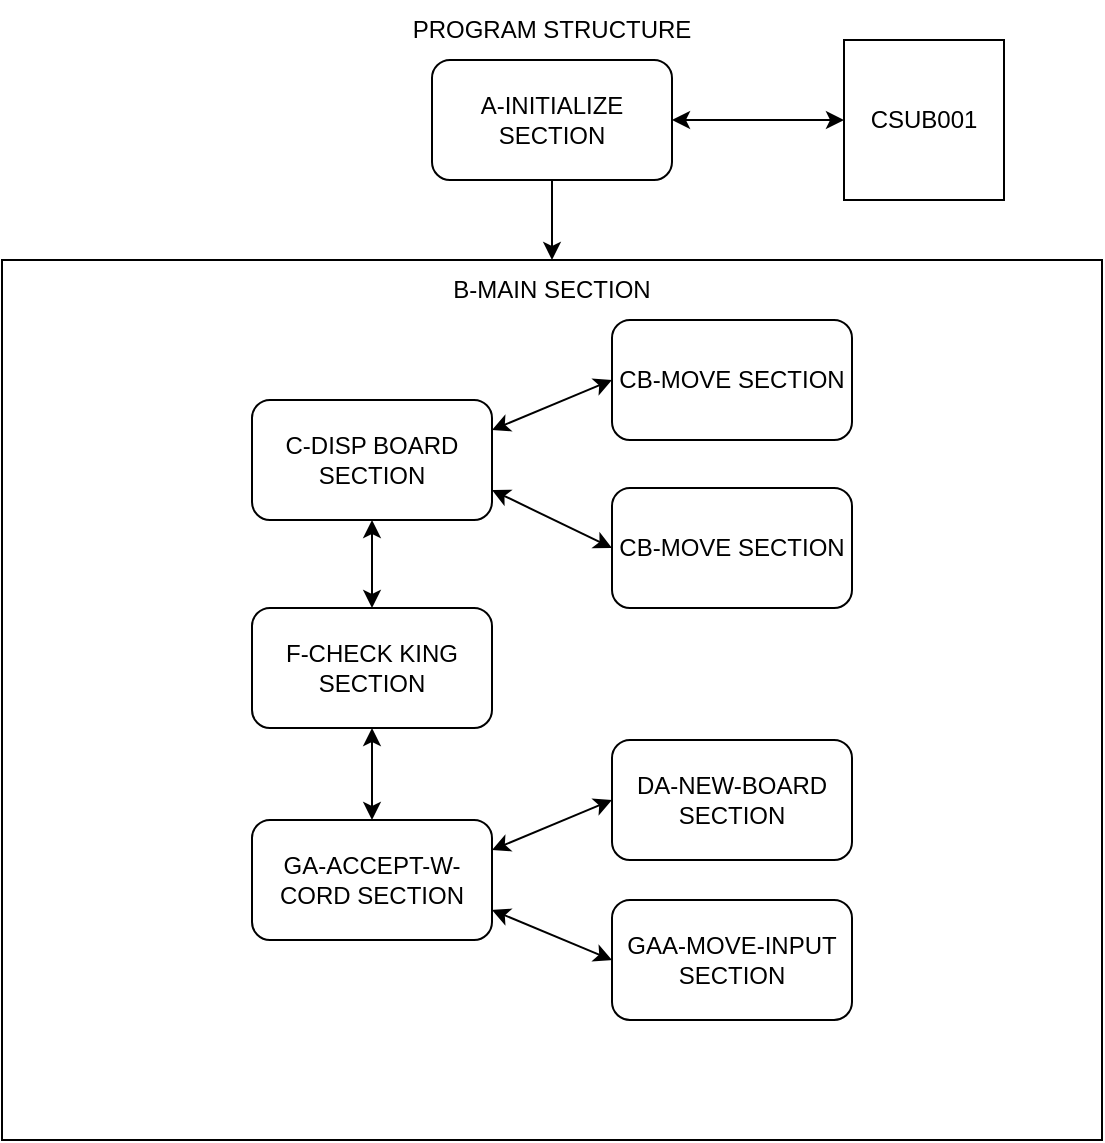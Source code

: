 <mxfile version="20.8.15" type="github"><diagram name="Page-1" id="gGINDXGc2U4khtVeVcH1"><mxGraphModel dx="1235" dy="787" grid="1" gridSize="10" guides="1" tooltips="1" connect="1" arrows="1" fold="1" page="1" pageScale="1" pageWidth="827" pageHeight="1169" math="0" shadow="0"><root><mxCell id="0"/><mxCell id="1" parent="0"/><mxCell id="PeijjbBiTc5guUV4DJGg-12" value="" style="rounded=0;whiteSpace=wrap;html=1;glass=0;fillColor=none;" vertex="1" parent="1"><mxGeometry x="139" y="130" width="550" height="440" as="geometry"/></mxCell><mxCell id="PeijjbBiTc5guUV4DJGg-1" value="A-INITIALIZE SECTION" style="rounded=1;whiteSpace=wrap;html=1;" vertex="1" parent="1"><mxGeometry x="354" y="30" width="120" height="60" as="geometry"/></mxCell><mxCell id="PeijjbBiTc5guUV4DJGg-3" value="PROGRAM STRUCTURE" style="text;html=1;strokeColor=none;fillColor=none;align=center;verticalAlign=middle;whiteSpace=wrap;rounded=0;" vertex="1" parent="1"><mxGeometry x="316" width="196" height="30" as="geometry"/></mxCell><mxCell id="PeijjbBiTc5guUV4DJGg-4" value="" style="endArrow=classic;startArrow=classic;html=1;rounded=0;entryX=1;entryY=0.5;entryDx=0;entryDy=0;" edge="1" parent="1" target="PeijjbBiTc5guUV4DJGg-1"><mxGeometry width="50" height="50" relative="1" as="geometry"><mxPoint x="560" y="60" as="sourcePoint"/><mxPoint x="390" y="110" as="targetPoint"/><Array as="points"><mxPoint x="560" y="60"/></Array></mxGeometry></mxCell><mxCell id="PeijjbBiTc5guUV4DJGg-5" value="CSUB001" style="whiteSpace=wrap;html=1;aspect=fixed;" vertex="1" parent="1"><mxGeometry x="560" y="20" width="80" height="80" as="geometry"/></mxCell><mxCell id="PeijjbBiTc5guUV4DJGg-8" value="" style="endArrow=classic;html=1;rounded=0;entryX=0.5;entryY=0;entryDx=0;entryDy=0;exitX=0.5;exitY=1;exitDx=0;exitDy=0;" edge="1" parent="1" source="PeijjbBiTc5guUV4DJGg-1"><mxGeometry width="50" height="50" relative="1" as="geometry"><mxPoint x="340" y="160" as="sourcePoint"/><mxPoint x="414.0" y="130" as="targetPoint"/></mxGeometry></mxCell><mxCell id="PeijjbBiTc5guUV4DJGg-10" value="C-DISP BOARD SECTION" style="rounded=1;whiteSpace=wrap;html=1;" vertex="1" parent="1"><mxGeometry x="264" y="200" width="120" height="60" as="geometry"/></mxCell><mxCell id="PeijjbBiTc5guUV4DJGg-13" value="B-MAIN SECTION" style="text;html=1;strokeColor=none;fillColor=none;align=center;verticalAlign=middle;whiteSpace=wrap;rounded=0;" vertex="1" parent="1"><mxGeometry x="144" y="130" width="540" height="30" as="geometry"/></mxCell><mxCell id="PeijjbBiTc5guUV4DJGg-43" value="" style="endArrow=classic;startArrow=classic;html=1;rounded=0;entryX=1;entryY=0.75;entryDx=0;entryDy=0;exitX=0;exitY=0.5;exitDx=0;exitDy=0;" edge="1" parent="1" source="PeijjbBiTc5guUV4DJGg-44" target="PeijjbBiTc5guUV4DJGg-10"><mxGeometry width="50" height="50" relative="1" as="geometry"><mxPoint x="114" y="-60" as="sourcePoint"/><mxPoint x="104" y="-30" as="targetPoint"/></mxGeometry></mxCell><mxCell id="PeijjbBiTc5guUV4DJGg-44" value="CB-MOVE SECTION" style="rounded=1;whiteSpace=wrap;html=1;glass=0;" vertex="1" parent="1"><mxGeometry x="444" y="244" width="120" height="60" as="geometry"/></mxCell><mxCell id="PeijjbBiTc5guUV4DJGg-45" value="CB-MOVE SECTION" style="rounded=1;whiteSpace=wrap;html=1;glass=0;" vertex="1" parent="1"><mxGeometry x="444" y="160" width="120" height="60" as="geometry"/></mxCell><mxCell id="PeijjbBiTc5guUV4DJGg-46" value="" style="endArrow=classic;startArrow=classic;html=1;rounded=0;entryX=0;entryY=0.5;entryDx=0;entryDy=0;exitX=1;exitY=0.25;exitDx=0;exitDy=0;" edge="1" parent="1" source="PeijjbBiTc5guUV4DJGg-10" target="PeijjbBiTc5guUV4DJGg-45"><mxGeometry width="50" height="50" relative="1" as="geometry"><mxPoint x="334" y="280" as="sourcePoint"/><mxPoint x="104" y="-30" as="targetPoint"/></mxGeometry></mxCell><mxCell id="PeijjbBiTc5guUV4DJGg-48" value="" style="endArrow=classic;startArrow=classic;html=1;rounded=0;entryX=0.5;entryY=1;entryDx=0;entryDy=0;exitX=0.5;exitY=0;exitDx=0;exitDy=0;" edge="1" parent="1" source="PeijjbBiTc5guUV4DJGg-49" target="PeijjbBiTc5guUV4DJGg-10"><mxGeometry width="50" height="50" relative="1" as="geometry"><mxPoint x="40" y="270" as="sourcePoint"/><mxPoint x="340" y="380" as="targetPoint"/></mxGeometry></mxCell><mxCell id="PeijjbBiTc5guUV4DJGg-49" value="F-CHECK KING SECTION" style="rounded=1;whiteSpace=wrap;html=1;glass=0;" vertex="1" parent="1"><mxGeometry x="264" y="304" width="120" height="60" as="geometry"/></mxCell><mxCell id="PeijjbBiTc5guUV4DJGg-50" value="GA-ACCEPT-W-CORD SECTION" style="rounded=1;whiteSpace=wrap;html=1;glass=0;" vertex="1" parent="1"><mxGeometry x="264" y="410" width="120" height="60" as="geometry"/></mxCell><mxCell id="PeijjbBiTc5guUV4DJGg-51" value="" style="endArrow=classic;startArrow=classic;html=1;rounded=0;entryX=0.5;entryY=1;entryDx=0;entryDy=0;exitX=0.5;exitY=0;exitDx=0;exitDy=0;" edge="1" parent="1" source="PeijjbBiTc5guUV4DJGg-50" target="PeijjbBiTc5guUV4DJGg-49"><mxGeometry width="50" height="50" relative="1" as="geometry"><mxPoint x="290" y="430" as="sourcePoint"/><mxPoint x="340" y="380" as="targetPoint"/></mxGeometry></mxCell><mxCell id="PeijjbBiTc5guUV4DJGg-98" value="DA-NEW-BOARD SECTION" style="rounded=1;whiteSpace=wrap;html=1;glass=0;" vertex="1" parent="1"><mxGeometry x="444" y="370" width="120" height="60" as="geometry"/></mxCell><mxCell id="PeijjbBiTc5guUV4DJGg-99" value="" style="endArrow=classic;startArrow=classic;html=1;rounded=0;entryX=0;entryY=0.5;entryDx=0;entryDy=0;exitX=1;exitY=0.25;exitDx=0;exitDy=0;" edge="1" parent="1" source="PeijjbBiTc5guUV4DJGg-50" target="PeijjbBiTc5guUV4DJGg-98"><mxGeometry width="50" height="50" relative="1" as="geometry"><mxPoint x="310" y="300" as="sourcePoint"/><mxPoint x="360" y="250" as="targetPoint"/></mxGeometry></mxCell><mxCell id="PeijjbBiTc5guUV4DJGg-100" value="GAA-MOVE-INPUT SECTION" style="rounded=1;whiteSpace=wrap;html=1;glass=0;" vertex="1" parent="1"><mxGeometry x="444" y="450" width="120" height="60" as="geometry"/></mxCell><mxCell id="PeijjbBiTc5guUV4DJGg-101" value="" style="endArrow=classic;startArrow=classic;html=1;rounded=0;entryX=0;entryY=0.5;entryDx=0;entryDy=0;exitX=1;exitY=0.75;exitDx=0;exitDy=0;" edge="1" parent="1" source="PeijjbBiTc5guUV4DJGg-50" target="PeijjbBiTc5guUV4DJGg-100"><mxGeometry width="50" height="50" relative="1" as="geometry"><mxPoint x="310" y="300" as="sourcePoint"/><mxPoint x="360" y="250" as="targetPoint"/></mxGeometry></mxCell></root></mxGraphModel></diagram></mxfile>